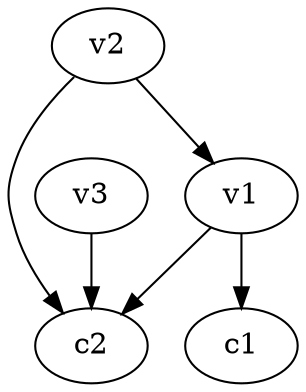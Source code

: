 strict digraph  {
c1;
c2;
v1;
v2;
v3;
v1 -> c2  [weight=1];
v1 -> c1  [weight=1];
v2 -> c2  [weight=1];
v2 -> v1  [weight=1];
v3 -> c2  [weight=1];
}
